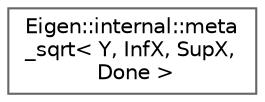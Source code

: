 digraph "类继承关系图"
{
 // LATEX_PDF_SIZE
  bgcolor="transparent";
  edge [fontname=Helvetica,fontsize=10,labelfontname=Helvetica,labelfontsize=10];
  node [fontname=Helvetica,fontsize=10,shape=box,height=0.2,width=0.4];
  rankdir="LR";
  Node0 [id="Node000000",label="Eigen::internal::meta\l_sqrt\< Y, InfX, SupX,\l Done \>",height=0.2,width=0.4,color="grey40", fillcolor="white", style="filled",URL="$class_eigen_1_1internal_1_1meta__sqrt.html",tooltip=" "];
}
